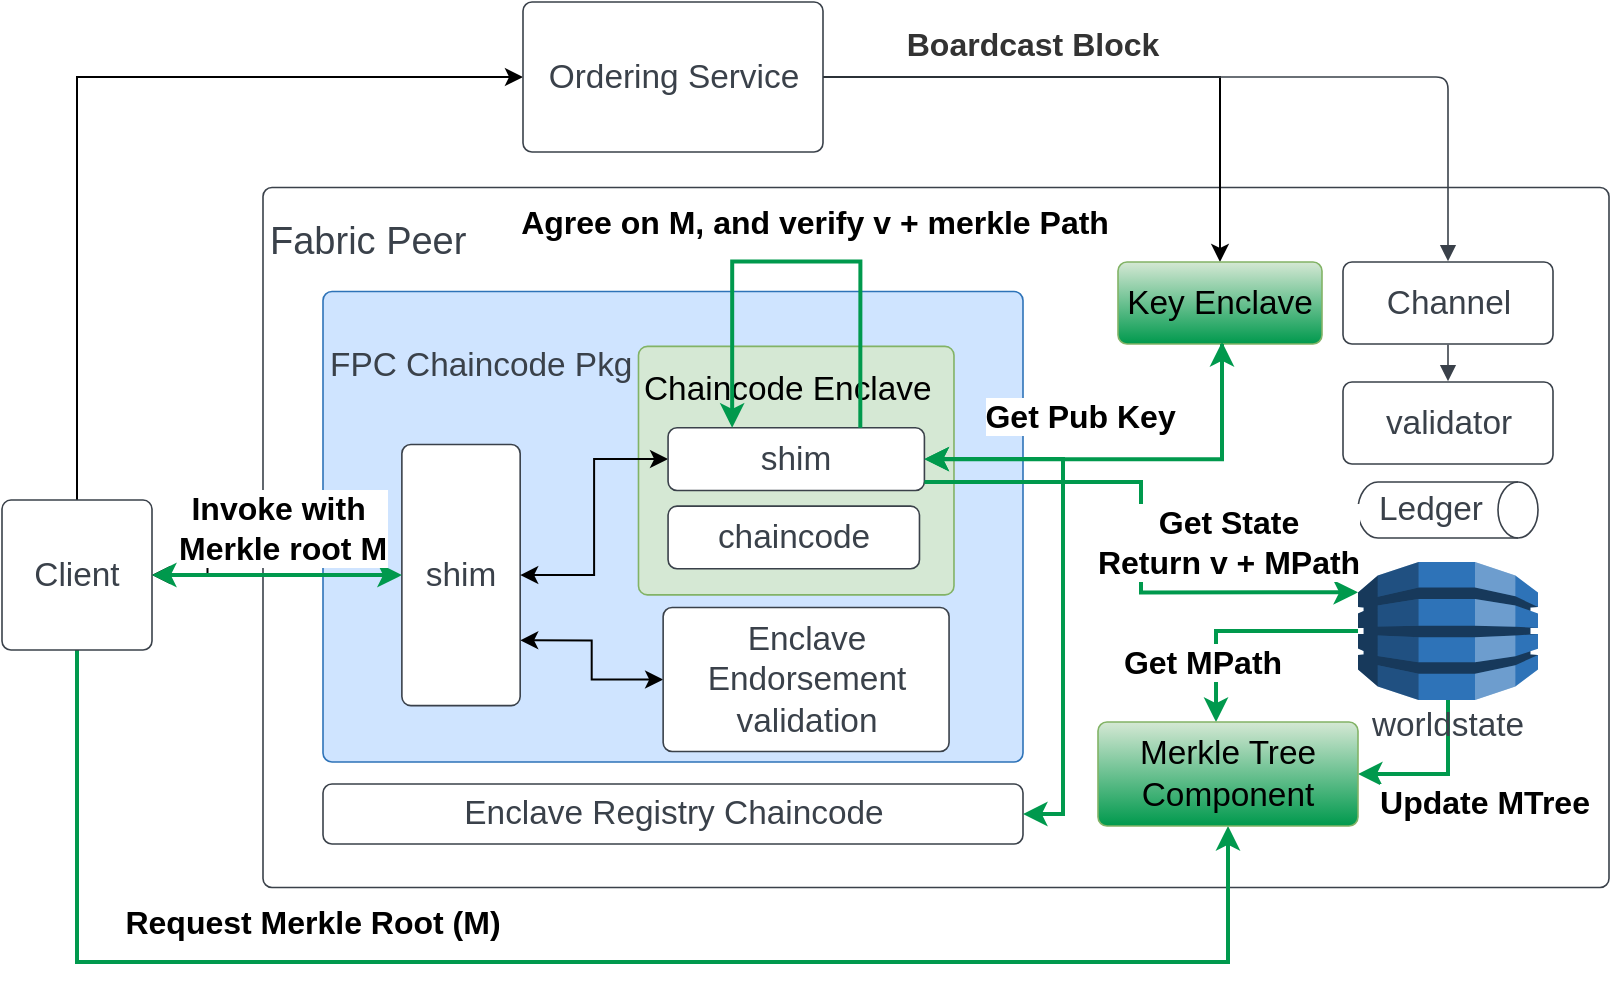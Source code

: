 <mxfile version="23.1.7" type="github">
  <diagram name="Page-1" id="ytsnkdMpD4JHJz4nEYuC">
    <mxGraphModel dx="1194" dy="797" grid="1" gridSize="10" guides="1" tooltips="1" connect="1" arrows="1" fold="1" page="1" pageScale="1" pageWidth="850" pageHeight="1100" math="0" shadow="0">
      <root>
        <mxCell id="0" />
        <mxCell id="1" parent="0" />
        <mxCell id="tbP1JejfTtedmxKy0wD8-71" value="" style="edgeStyle=orthogonalEdgeStyle;rounded=0;orthogonalLoop=1;jettySize=auto;html=1;" parent="1" source="tbP1JejfTtedmxKy0wD8-43" target="tbP1JejfTtedmxKy0wD8-1" edge="1">
          <mxGeometry relative="1" as="geometry" />
        </mxCell>
        <mxCell id="tbP1JejfTtedmxKy0wD8-43" value="&lt;div style=&quot;text-align: left; font-size: 19px;&quot;&gt;&lt;span style=&quot;background-color: initial;&quot;&gt;&lt;font style=&quot;font-size: 19px;&quot;&gt;Fabric Peer&lt;/font&gt;&lt;/span&gt;&lt;/div&gt;&lt;font style=&quot;font-size: 19px;&quot;&gt;&lt;br&gt;&lt;br&gt;&lt;br&gt;&lt;br&gt;&lt;br&gt;&lt;br&gt;&lt;br&gt;&lt;br&gt;&lt;br&gt;&lt;br&gt;&lt;br&gt;&lt;br&gt;&lt;br&gt;&lt;/font&gt;" style="html=1;overflow=block;blockSpacing=1;whiteSpace=wrap;fontSize=16.7;fontColor=#3a414a;spacing=3.8;strokeColor=#3a414a;strokeOpacity=100;rounded=1;absoluteArcSize=1;arcSize=9;strokeWidth=0.8;lucidId=cE2TcnImbqJd;" parent="1" vertex="1">
          <mxGeometry x="150.5" y="122.73" width="673" height="350" as="geometry" />
        </mxCell>
        <mxCell id="tbP1JejfTtedmxKy0wD8-56" style="edgeStyle=orthogonalEdgeStyle;rounded=0;orthogonalLoop=1;jettySize=auto;html=1;entryX=0.5;entryY=1;entryDx=0;entryDy=0;strokeColor=#00994D;strokeWidth=2;" parent="1" source="tbP1JejfTtedmxKy0wD8-1" target="tbP1JejfTtedmxKy0wD8-39" edge="1">
          <mxGeometry relative="1" as="geometry">
            <Array as="points">
              <mxPoint x="58" y="510" />
              <mxPoint x="633" y="510" />
            </Array>
          </mxGeometry>
        </mxCell>
        <mxCell id="tbP1JejfTtedmxKy0wD8-57" value="&lt;b&gt;&lt;font style=&quot;font-size: 16px;&quot;&gt;Request Merkle Root (M)&lt;/font&gt;&lt;/b&gt;" style="edgeLabel;html=1;align=center;verticalAlign=middle;resizable=0;points=[];" parent="tbP1JejfTtedmxKy0wD8-56" vertex="1" connectable="0">
          <mxGeometry x="-0.588" y="1" relative="1" as="geometry">
            <mxPoint x="109" y="-19" as="offset" />
          </mxGeometry>
        </mxCell>
        <mxCell id="-o9KYWqZdvnooTlNlLoy-1" style="edgeStyle=orthogonalEdgeStyle;rounded=0;orthogonalLoop=1;jettySize=auto;html=1;entryX=0;entryY=0.5;entryDx=0;entryDy=0;" parent="1" source="tbP1JejfTtedmxKy0wD8-1" target="tbP1JejfTtedmxKy0wD8-2" edge="1">
          <mxGeometry relative="1" as="geometry">
            <Array as="points">
              <mxPoint x="57" y="68" />
            </Array>
          </mxGeometry>
        </mxCell>
        <mxCell id="tbP1JejfTtedmxKy0wD8-1" value="Client" style="html=1;overflow=block;blockSpacing=1;whiteSpace=wrap;fontSize=16.7;fontColor=#3a414a;spacing=3.8;strokeColor=#3a414a;strokeOpacity=100;rounded=1;absoluteArcSize=1;arcSize=9;strokeWidth=0.8;lucidId=cE2TcnImbqJd;" parent="1" vertex="1">
          <mxGeometry x="20" y="279.03" width="75" height="75" as="geometry" />
        </mxCell>
        <mxCell id="ah2vyBuOMGyflsALTaDJ-4" style="edgeStyle=orthogonalEdgeStyle;rounded=0;orthogonalLoop=1;jettySize=auto;html=1;entryX=0.5;entryY=0;entryDx=0;entryDy=0;" parent="1" source="tbP1JejfTtedmxKy0wD8-2" target="ah2vyBuOMGyflsALTaDJ-1" edge="1">
          <mxGeometry relative="1" as="geometry" />
        </mxCell>
        <mxCell id="tbP1JejfTtedmxKy0wD8-2" value="Ordering Service" style="html=1;overflow=block;blockSpacing=1;whiteSpace=wrap;fontSize=16.7;fontColor=#3a414a;spacing=3.8;strokeColor=#3a414a;strokeOpacity=100;rounded=1;absoluteArcSize=1;arcSize=9;strokeWidth=0.8;lucidId=cE2T7upM-5wP;" parent="1" vertex="1">
          <mxGeometry x="280.5" y="30" width="150" height="75" as="geometry" />
        </mxCell>
        <mxCell id="tbP1JejfTtedmxKy0wD8-5" value="" style="html=1;jettySize=18;whiteSpace=wrap;fontSize=13;strokeColor=#3a414a;strokeOpacity=100;strokeWidth=0.8;rounded=1;arcSize=12;edgeStyle=orthogonalEdgeStyle;startArrow=none;endArrow=block;endFill=1;exitX=1.002;exitY=0.5;exitPerimeter=0;entryX=0.5;entryY=-0.009;entryPerimeter=0;lucidId=cE2TTOuiVxtX;" parent="1" source="tbP1JejfTtedmxKy0wD8-2" target="tbP1JejfTtedmxKy0wD8-25" edge="1">
          <mxGeometry width="100" height="100" relative="1" as="geometry">
            <Array as="points" />
          </mxGeometry>
        </mxCell>
        <mxCell id="tbP1JejfTtedmxKy0wD8-6" value="&lt;font style=&quot;font-size: 16px;&quot;&gt;Boardcast Block&lt;/font&gt;" style="text;html=1;resizable=0;labelBackgroundColor=default;align=center;verticalAlign=middle;fontStyle=1;fontColor=#333333;fontSize=13.3;" parent="tbP1JejfTtedmxKy0wD8-5" vertex="1">
          <mxGeometry x="-0.479" relative="1" as="geometry">
            <mxPoint x="-2" y="-17" as="offset" />
          </mxGeometry>
        </mxCell>
        <mxCell id="tbP1JejfTtedmxKy0wD8-10" value="" style="html=1;jettySize=18;whiteSpace=wrap;fontSize=13;strokeColor=#3a414a;strokeOpacity=100;strokeWidth=0.8;rounded=1;arcSize=12;edgeStyle=orthogonalEdgeStyle;startArrow=none;endArrow=block;endFill=1;exitX=0.5;exitY=1.009;exitPerimeter=0;entryX=0.5;entryY=-0.009;entryPerimeter=0;lucidId=.cRUCi.LfDTX;" parent="1" source="tbP1JejfTtedmxKy0wD8-25" target="tbP1JejfTtedmxKy0wD8-14" edge="1">
          <mxGeometry width="100" height="100" relative="1" as="geometry">
            <Array as="points" />
          </mxGeometry>
        </mxCell>
        <mxCell id="tbP1JejfTtedmxKy0wD8-25" value="Channel" style="html=1;overflow=block;blockSpacing=1;whiteSpace=wrap;fontSize=16.7;fontColor=#3a414a;spacing=3.8;strokeColor=#3a414a;strokeOpacity=100;rounded=1;absoluteArcSize=1;arcSize=9;strokeWidth=0.8;lucidId=cE2Tuvb.r3W8;" parent="1" vertex="1">
          <mxGeometry x="690.5" y="160" width="105" height="41" as="geometry" />
        </mxCell>
        <mxCell id="tbP1JejfTtedmxKy0wD8-54" style="edgeStyle=orthogonalEdgeStyle;rounded=0;orthogonalLoop=1;jettySize=auto;html=1;entryX=0.454;entryY=0;entryDx=0;entryDy=0;entryPerimeter=0;exitX=0;exitY=0.5;exitDx=0;exitDy=0;exitPerimeter=0;strokeWidth=2;strokeColor=#00994D;" parent="1" source="tbP1JejfTtedmxKy0wD8-12" target="tbP1JejfTtedmxKy0wD8-39" edge="1">
          <mxGeometry relative="1" as="geometry">
            <mxPoint x="696.5" y="360" as="sourcePoint" />
          </mxGeometry>
        </mxCell>
        <mxCell id="tbP1JejfTtedmxKy0wD8-55" value="&lt;b&gt;&lt;font style=&quot;font-size: 16px;&quot;&gt;Get MPath&lt;/font&gt;&lt;/b&gt;" style="edgeLabel;html=1;align=center;verticalAlign=middle;resizable=0;points=[];" parent="tbP1JejfTtedmxKy0wD8-54" vertex="1" connectable="0">
          <mxGeometry x="0.399" relative="1" as="geometry">
            <mxPoint x="-7" y="5" as="offset" />
          </mxGeometry>
        </mxCell>
        <mxCell id="tbP1JejfTtedmxKy0wD8-69" style="edgeStyle=orthogonalEdgeStyle;rounded=0;orthogonalLoop=1;jettySize=auto;html=1;entryX=1;entryY=0.5;entryDx=0;entryDy=0;strokeWidth=2;strokeColor=#00994D;" parent="1" source="tbP1JejfTtedmxKy0wD8-12" target="tbP1JejfTtedmxKy0wD8-39" edge="1">
          <mxGeometry relative="1" as="geometry" />
        </mxCell>
        <mxCell id="tbP1JejfTtedmxKy0wD8-70" value="&lt;b&gt;&lt;font style=&quot;font-size: 16px;&quot;&gt;Update MTree&lt;/font&gt;&lt;/b&gt;" style="edgeLabel;html=1;align=center;verticalAlign=middle;resizable=0;points=[];" parent="tbP1JejfTtedmxKy0wD8-69" vertex="1" connectable="0">
          <mxGeometry x="-0.098" relative="1" as="geometry">
            <mxPoint x="18" y="14" as="offset" />
          </mxGeometry>
        </mxCell>
        <mxCell id="tbP1JejfTtedmxKy0wD8-12" value="worldstate" style="html=1;overflow=block;blockSpacing=1;whiteSpace=wrap;shape=mxgraph.aws3.dynamo_db;labelPosition=center;verticalLabelPosition=bottom;align=center;verticalAlign=top;pointerEvents=1;fontSize=16.7;fontColor=#3a414a;spacing=3.8;strokeColor=#3a414a;strokeOpacity=100;rounded=1;absoluteArcSize=1;arcSize=9;fillColor=#2e73b8;strokeWidth=0.8;lucidId=cE2T~fHr0tdE;" parent="1" vertex="1">
          <mxGeometry x="698" y="310" width="90" height="69" as="geometry" />
        </mxCell>
        <mxCell id="tbP1JejfTtedmxKy0wD8-13" value="Ledger" style="html=1;overflow=block;blockSpacing=1;whiteSpace=wrap;shape=cylinder3;direction=south;size=10;anchorPointDirection=0;boundedLbl=1;fontSize=16.7;fontColor=#3a414a;spacing=3.8;strokeColor=#3a414a;strokeOpacity=100;rounded=1;absoluteArcSize=1;arcSize=9;strokeWidth=0.8;lucidId=cE2TJ~xX5vwF;" parent="1" vertex="1">
          <mxGeometry x="698" y="270" width="90" height="28" as="geometry" />
        </mxCell>
        <mxCell id="tbP1JejfTtedmxKy0wD8-14" value="validator" style="html=1;overflow=block;blockSpacing=1;whiteSpace=wrap;fontSize=16.7;fontColor=#3a414a;spacing=3.8;strokeColor=#3a414a;strokeOpacity=100;rounded=1;absoluteArcSize=1;arcSize=9;strokeWidth=0.8;lucidId=tcRUu2L1BEtK;" parent="1" vertex="1">
          <mxGeometry x="690.5" y="220" width="105" height="41" as="geometry" />
        </mxCell>
        <mxCell id="tbP1JejfTtedmxKy0wD8-38" value="Enclave Registry Chaincode" style="html=1;overflow=block;blockSpacing=1;whiteSpace=wrap;fontSize=16.7;fontColor=#3a414a;spacing=3.8;strokeColor=#3a414a;strokeOpacity=100;rounded=1;absoluteArcSize=1;arcSize=9;strokeWidth=0.8;lucidId=tcRUu2L1BEtK;" parent="1" vertex="1">
          <mxGeometry x="180.5" y="421" width="350" height="30" as="geometry" />
        </mxCell>
        <mxCell id="tbP1JejfTtedmxKy0wD8-39" value="Merkle Tree Component" style="html=1;overflow=block;blockSpacing=1;whiteSpace=wrap;fontSize=16.7;spacing=3.8;strokeColor=#82b366;strokeOpacity=100;rounded=1;absoluteArcSize=1;arcSize=9;strokeWidth=0.8;lucidId=tcRUu2L1BEtK;fillColor=#d5e8d4;gradientColor=#00994D;" parent="1" vertex="1">
          <mxGeometry x="568" y="390" width="130" height="52" as="geometry" />
        </mxCell>
        <mxCell id="tbP1JejfTtedmxKy0wD8-46" value="" style="group" parent="1" vertex="1" connectable="0">
          <mxGeometry x="180.5" y="174.75" width="350" height="235.25" as="geometry" />
        </mxCell>
        <mxCell id="tbP1JejfTtedmxKy0wD8-3" value="FPC Chaincode Pkg&lt;br&gt;&lt;br&gt;&lt;br&gt;&lt;br&gt;&lt;br&gt;&lt;br&gt;&lt;br&gt;&lt;br&gt;&lt;br&gt;" style="html=1;overflow=block;blockSpacing=1;whiteSpace=wrap;fontSize=16.7;fontColor=#3a414a;spacing=3.8;strokeColor=#2e73b8;strokeOpacity=100;fillOpacity=100;rounded=1;absoluteArcSize=1;arcSize=9;fillColor=#cfe4ff;strokeWidth=0.8;lucidId=cE2Tn4evAp3L;align=left;" parent="tbP1JejfTtedmxKy0wD8-46" vertex="1">
          <mxGeometry width="350" height="235.25" as="geometry" />
        </mxCell>
        <mxCell id="tbP1JejfTtedmxKy0wD8-48" style="edgeStyle=orthogonalEdgeStyle;rounded=0;orthogonalLoop=1;jettySize=auto;html=1;exitX=0;exitY=0.5;exitDx=0;exitDy=0;entryX=1;entryY=0.75;entryDx=0;entryDy=0;startArrow=classic;startFill=1;" parent="tbP1JejfTtedmxKy0wD8-46" source="tbP1JejfTtedmxKy0wD8-40" target="tbP1JejfTtedmxKy0wD8-41" edge="1">
          <mxGeometry relative="1" as="geometry" />
        </mxCell>
        <mxCell id="tbP1JejfTtedmxKy0wD8-40" value="Enclave Endorsement validation" style="html=1;overflow=block;blockSpacing=1;whiteSpace=wrap;fontSize=16.7;fontColor=#3a414a;spacing=3.8;strokeColor=#3a414a;strokeOpacity=100;rounded=1;absoluteArcSize=1;arcSize=9;strokeWidth=0.8;lucidId=lgRUx1K73TkX;" parent="tbP1JejfTtedmxKy0wD8-46" vertex="1">
          <mxGeometry x="170.07" y="157.965" width="142.958" height="72.063" as="geometry" />
        </mxCell>
        <mxCell id="tbP1JejfTtedmxKy0wD8-41" value="shim" style="html=1;overflow=block;blockSpacing=1;whiteSpace=wrap;fontSize=16.7;fontColor=#3a414a;spacing=3.8;strokeColor=#3a414a;strokeOpacity=100;rounded=1;absoluteArcSize=1;arcSize=9;strokeWidth=0.8;lucidId=cE2T0NZ7hYbh;" parent="tbP1JejfTtedmxKy0wD8-46" vertex="1">
          <mxGeometry x="39.437" y="76.502" width="59.155" height="130.549" as="geometry" />
        </mxCell>
        <mxCell id="tbP1JejfTtedmxKy0wD8-42" value="Chaincode Enclave&lt;br&gt;&lt;br&gt;&lt;br&gt;&lt;br&gt;&lt;br&gt;" style="html=1;overflow=block;blockSpacing=1;whiteSpace=wrap;fontSize=16.7;spacing=3.8;strokeColor=#82b366;strokeOpacity=100;rounded=1;absoluteArcSize=1;arcSize=9;strokeWidth=0.8;lucidId=cE2T0NZ7hYbh;align=left;fillColor=#d5e8d4;" parent="tbP1JejfTtedmxKy0wD8-46" vertex="1">
          <mxGeometry x="157.746" y="27.415" width="157.746" height="124.283" as="geometry" />
        </mxCell>
        <mxCell id="tbP1JejfTtedmxKy0wD8-47" style="edgeStyle=orthogonalEdgeStyle;rounded=0;orthogonalLoop=1;jettySize=auto;html=1;entryX=1;entryY=0.5;entryDx=0;entryDy=0;startArrow=classic;startFill=1;" parent="tbP1JejfTtedmxKy0wD8-46" source="tbP1JejfTtedmxKy0wD8-44" target="tbP1JejfTtedmxKy0wD8-41" edge="1">
          <mxGeometry relative="1" as="geometry" />
        </mxCell>
        <mxCell id="tbP1JejfTtedmxKy0wD8-44" value="shim" style="html=1;overflow=block;blockSpacing=1;whiteSpace=wrap;fontSize=16.7;fontColor=#3a414a;spacing=3.8;strokeColor=#3a414a;strokeOpacity=100;rounded=1;absoluteArcSize=1;arcSize=9;strokeWidth=0.8;lucidId=cE2TcnImbqJd;" parent="tbP1JejfTtedmxKy0wD8-46" vertex="1">
          <mxGeometry x="172.535" y="68.147" width="128.169" height="31.332" as="geometry" />
        </mxCell>
        <mxCell id="tbP1JejfTtedmxKy0wD8-45" value="chaincode" style="html=1;overflow=block;blockSpacing=1;whiteSpace=wrap;fontSize=16.7;fontColor=#3a414a;spacing=3.8;strokeColor=#3a414a;strokeOpacity=100;rounded=1;absoluteArcSize=1;arcSize=9;strokeWidth=0.8;lucidId=cE2T0NZ7hYbh;" parent="tbP1JejfTtedmxKy0wD8-46" vertex="1">
          <mxGeometry x="172.535" y="107.312" width="125.704" height="31.332" as="geometry" />
        </mxCell>
        <mxCell id="tbP1JejfTtedmxKy0wD8-65" style="edgeStyle=orthogonalEdgeStyle;rounded=0;orthogonalLoop=1;jettySize=auto;html=1;exitX=0.75;exitY=0;exitDx=0;exitDy=0;entryX=0.25;entryY=0;entryDx=0;entryDy=0;strokeColor=#00994D;strokeWidth=2;" parent="tbP1JejfTtedmxKy0wD8-46" source="tbP1JejfTtedmxKy0wD8-44" target="tbP1JejfTtedmxKy0wD8-44" edge="1">
          <mxGeometry relative="1" as="geometry">
            <Array as="points">
              <mxPoint x="269" y="-15" />
              <mxPoint x="205" y="-15" />
            </Array>
          </mxGeometry>
        </mxCell>
        <mxCell id="tbP1JejfTtedmxKy0wD8-66" value="&lt;b&gt;&lt;font style=&quot;font-size: 16px;&quot;&gt;Agree on M, and verify v + merkle Path&lt;/font&gt;&lt;/b&gt;" style="edgeLabel;html=1;align=center;verticalAlign=middle;resizable=0;points=[];" parent="tbP1JejfTtedmxKy0wD8-65" vertex="1" connectable="0">
          <mxGeometry x="-0.075" y="1" relative="1" as="geometry">
            <mxPoint y="-21" as="offset" />
          </mxGeometry>
        </mxCell>
        <mxCell id="tbP1JejfTtedmxKy0wD8-50" style="edgeStyle=orthogonalEdgeStyle;rounded=0;orthogonalLoop=1;jettySize=auto;html=1;startArrow=classic;startFill=1;entryX=1;entryY=0.5;entryDx=0;entryDy=0;strokeWidth=2;strokeColor=#00994D;" parent="1" source="tbP1JejfTtedmxKy0wD8-44" target="tbP1JejfTtedmxKy0wD8-38" edge="1">
          <mxGeometry relative="1" as="geometry">
            <mxPoint x="480.5" y="530" as="targetPoint" />
            <Array as="points">
              <mxPoint x="550.5" y="259" />
              <mxPoint x="550.5" y="436" />
            </Array>
          </mxGeometry>
        </mxCell>
        <mxCell id="tbP1JejfTtedmxKy0wD8-51" value="&lt;b&gt;&lt;font style=&quot;font-size: 16px;&quot;&gt;Get Pub Key&amp;nbsp;&lt;/font&gt;&lt;br&gt;&lt;/b&gt;" style="edgeLabel;html=1;align=center;verticalAlign=middle;resizable=0;points=[];" parent="tbP1JejfTtedmxKy0wD8-50" vertex="1" connectable="0">
          <mxGeometry x="-0.413" y="-1" relative="1" as="geometry">
            <mxPoint x="11" y="-31" as="offset" />
          </mxGeometry>
        </mxCell>
        <mxCell id="tbP1JejfTtedmxKy0wD8-60" style="edgeStyle=orthogonalEdgeStyle;rounded=0;orthogonalLoop=1;jettySize=auto;html=1;entryX=0;entryY=0.22;entryDx=0;entryDy=0;entryPerimeter=0;strokeColor=#00994D;strokeWidth=2;" parent="1" source="tbP1JejfTtedmxKy0wD8-44" target="tbP1JejfTtedmxKy0wD8-12" edge="1">
          <mxGeometry relative="1" as="geometry">
            <Array as="points">
              <mxPoint x="589.5" y="270" />
              <mxPoint x="589.5" y="325" />
            </Array>
          </mxGeometry>
        </mxCell>
        <mxCell id="tbP1JejfTtedmxKy0wD8-61" value="&lt;b style=&quot;font-size: 16px;&quot;&gt;Get State&lt;br&gt;Return v + MPath&lt;/b&gt;" style="edgeLabel;html=1;align=center;verticalAlign=middle;resizable=0;points=[];" parent="tbP1JejfTtedmxKy0wD8-60" vertex="1" connectable="0">
          <mxGeometry x="0.489" y="1" relative="1" as="geometry">
            <mxPoint x="4" y="-24" as="offset" />
          </mxGeometry>
        </mxCell>
        <mxCell id="tbP1JejfTtedmxKy0wD8-63" style="edgeStyle=orthogonalEdgeStyle;rounded=0;orthogonalLoop=1;jettySize=auto;html=1;strokeColor=#00994D;strokeWidth=2;startArrow=classic;startFill=1;" parent="1" source="tbP1JejfTtedmxKy0wD8-1" target="tbP1JejfTtedmxKy0wD8-41" edge="1">
          <mxGeometry relative="1" as="geometry" />
        </mxCell>
        <mxCell id="tbP1JejfTtedmxKy0wD8-64" value="&lt;b style=&quot;font-size: 16px;&quot;&gt;Invoke with&amp;nbsp;&lt;br&gt;Merkle root M&lt;/b&gt;" style="edgeLabel;html=1;align=center;verticalAlign=middle;resizable=0;points=[];" parent="tbP1JejfTtedmxKy0wD8-63" vertex="1" connectable="0">
          <mxGeometry x="-0.528" relative="1" as="geometry">
            <mxPoint x="35" y="-24" as="offset" />
          </mxGeometry>
        </mxCell>
        <mxCell id="ah2vyBuOMGyflsALTaDJ-1" value="Key Enclave" style="html=1;overflow=block;blockSpacing=1;whiteSpace=wrap;fontSize=16.7;spacing=3.8;strokeColor=#82b366;strokeOpacity=100;rounded=1;absoluteArcSize=1;arcSize=9;strokeWidth=0.8;lucidId=tcRUu2L1BEtK;fillColor=#d5e8d4;gradientColor=#00994D;" parent="1" vertex="1">
          <mxGeometry x="578" y="160" width="102" height="41" as="geometry" />
        </mxCell>
        <mxCell id="ah2vyBuOMGyflsALTaDJ-6" style="edgeStyle=orthogonalEdgeStyle;rounded=0;orthogonalLoop=1;jettySize=auto;html=1;startArrow=classic;startFill=1;strokeWidth=2;strokeColor=#00994D;exitX=1;exitY=0.5;exitDx=0;exitDy=0;" parent="1" source="tbP1JejfTtedmxKy0wD8-44" edge="1">
          <mxGeometry relative="1" as="geometry">
            <mxPoint x="630" y="200" as="targetPoint" />
            <Array as="points">
              <mxPoint x="630" y="259" />
              <mxPoint x="630" y="201" />
            </Array>
            <mxPoint x="568" y="640" as="sourcePoint" />
          </mxGeometry>
        </mxCell>
      </root>
    </mxGraphModel>
  </diagram>
</mxfile>

